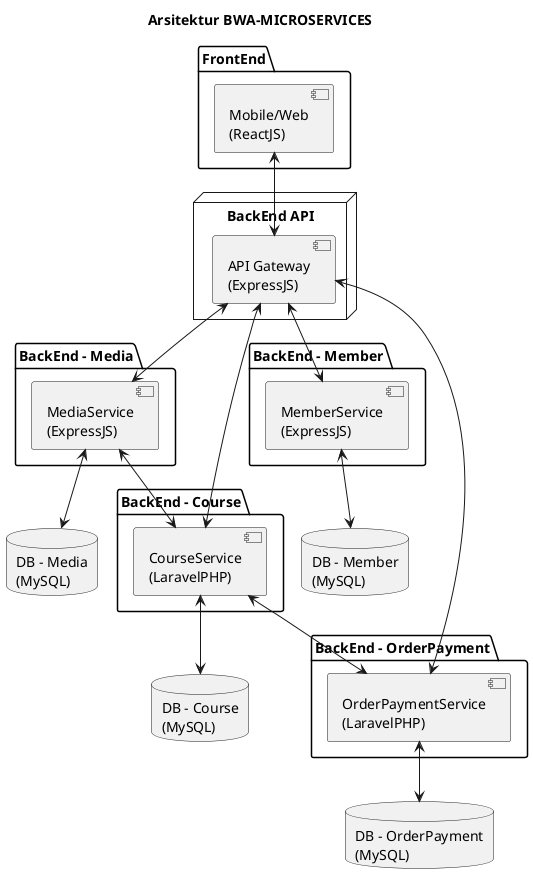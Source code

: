 @startuml arsitektur
title Arsitektur BWA-MICROSERVICES
package "FrontEnd" {
    component [Mobile/Web\n(ReactJS)] as GUI
}

node "BackEnd API" {
    [API Gateway\n(ExpressJS)] as API
} 

package "BackEnd - Media" {
    component [MediaService\n(ExpressJS)] as MS
}

package "BackEnd - Member" {
    component [MemberService\n(ExpressJS)] as US
}

package "BackEnd - Course" {
    component [CourseService\n(LaravelPHP)] as CS
}

package "BackEnd - OrderPayment" {
    component [OrderPaymentService\n(LaravelPHP)] as OPS
}

database "DB - Media\n(MySQL)" as DBM
database "DB - Member\n(MySQL)" as DBU
database "DB - Course\n(MySQL)" as DBC
database "DB - OrderPayment\n(MySQL)" as DBOP


GUI <--> API
API <--> MS
API <--> US
API <--> CS
API <--> OPS
MS <--> CS
CS <--> OPS

MS <--> DBM
US <--> DBU
CS <--> DBC
OPS <--> DBOP

@enduml